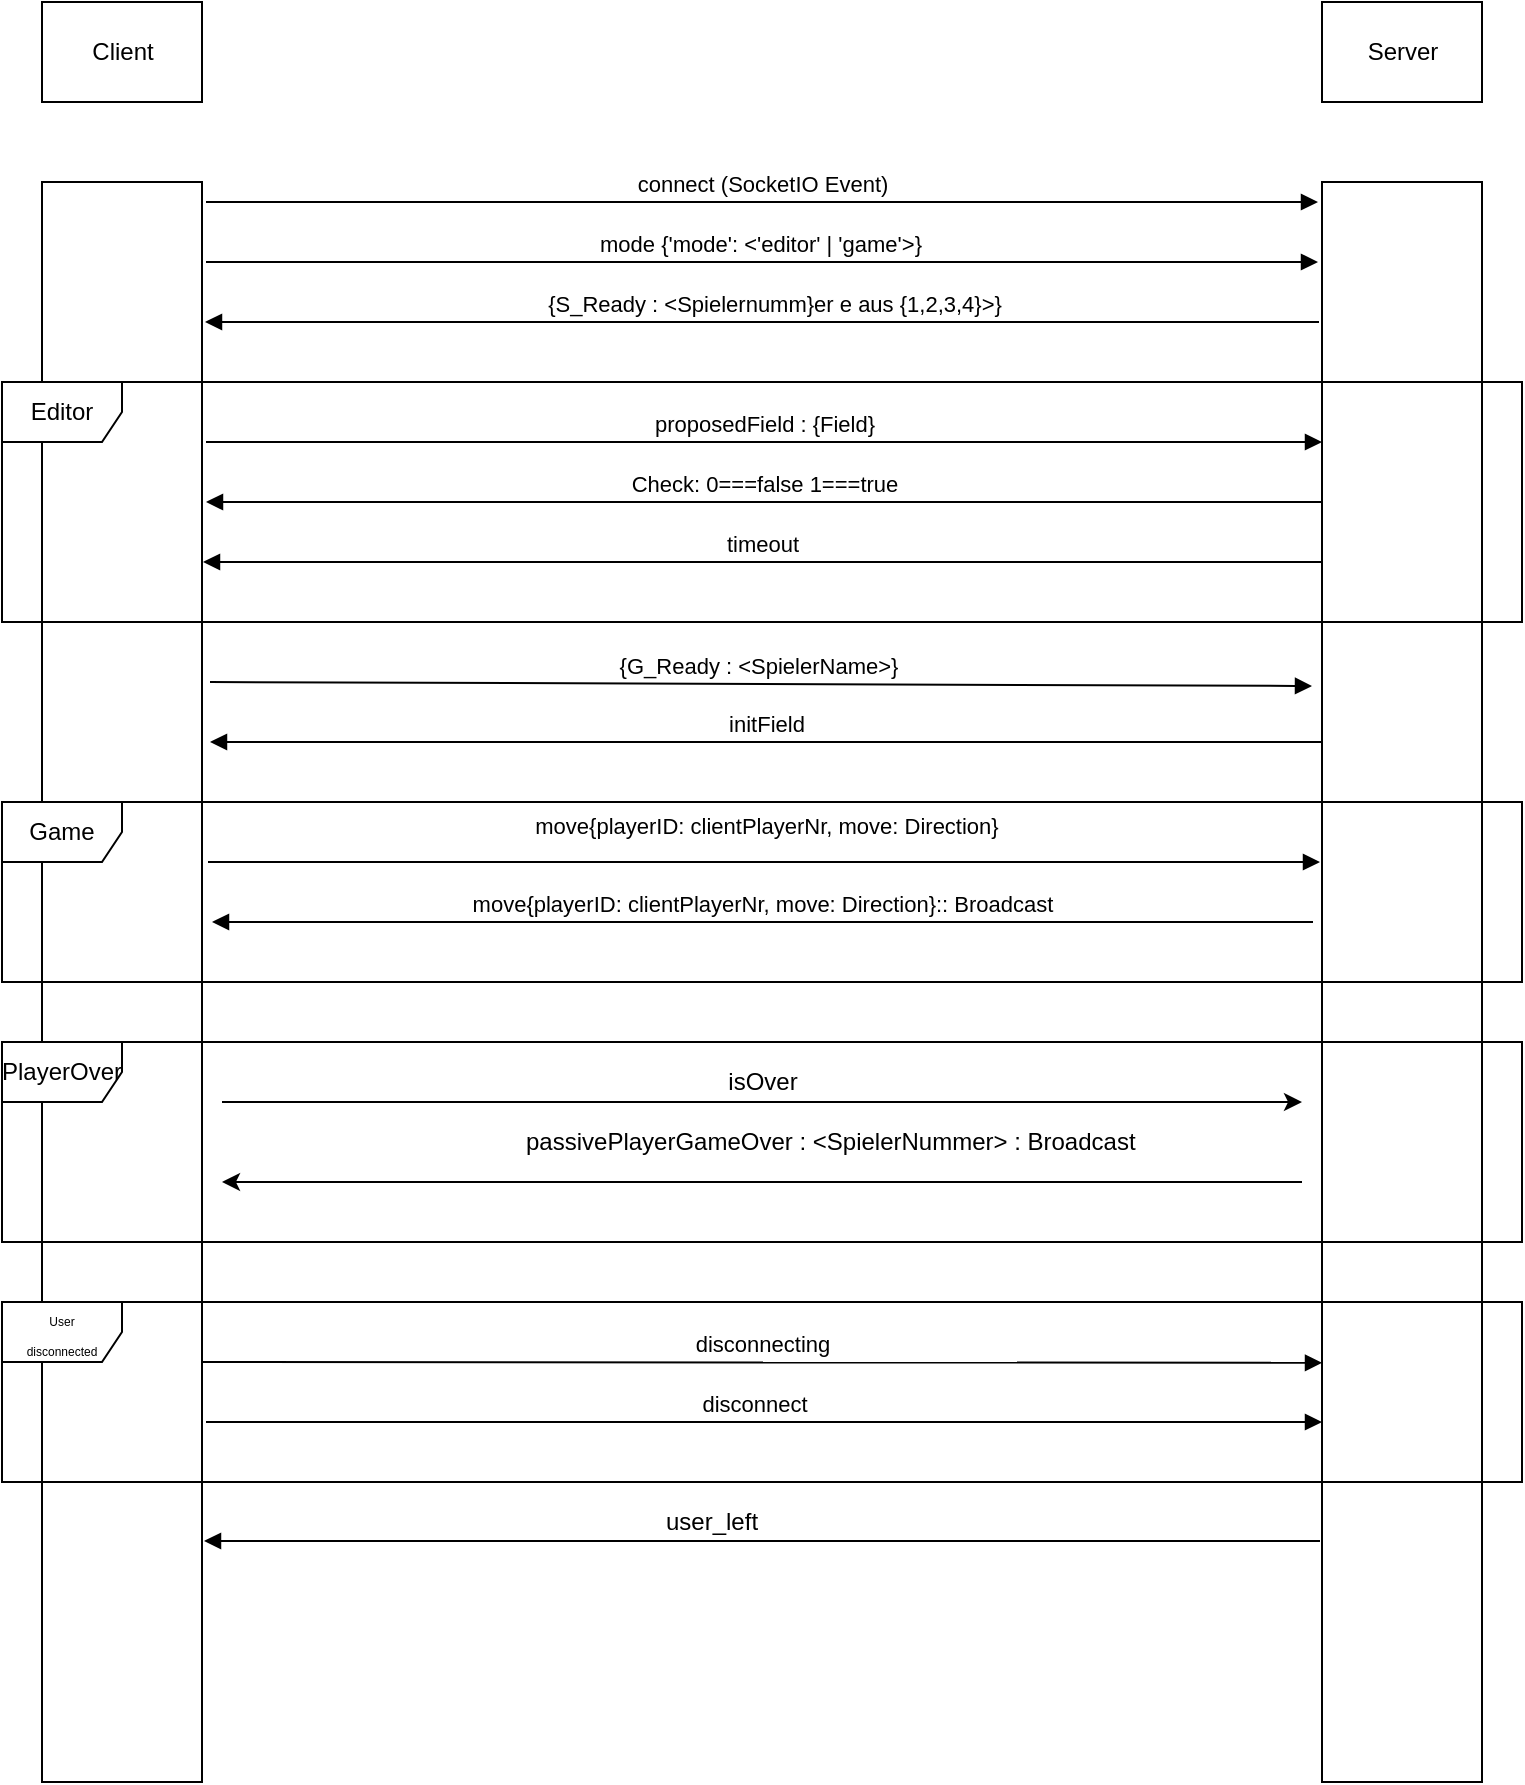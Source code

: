 <mxfile version="10.9.8" type="device"><diagram id="iof821PpGZDh8JPXJf7q" name="Page-1"><mxGraphModel dx="1422" dy="768" grid="1" gridSize="10" guides="1" tooltips="1" connect="1" arrows="1" fold="1" page="1" pageScale="1" pageWidth="850" pageHeight="1100" math="0" shadow="0"><root><mxCell id="0"/><mxCell id="1" parent="0"/><mxCell id="Int5Hc5EKw_Q776VU8_7-8" value="" style="html=1;points=[];perimeter=orthogonalPerimeter;" parent="1" vertex="1"><mxGeometry x="40" y="120" width="80" height="800" as="geometry"/></mxCell><mxCell id="Int5Hc5EKw_Q776VU8_7-9" value="" style="html=1;points=[];perimeter=orthogonalPerimeter;" parent="1" vertex="1"><mxGeometry x="680" y="120" width="80" height="800" as="geometry"/></mxCell><mxCell id="Int5Hc5EKw_Q776VU8_7-10" value="connect (SocketIO Event)" style="html=1;verticalAlign=bottom;endArrow=block;" parent="1" edge="1"><mxGeometry width="80" relative="1" as="geometry"><mxPoint x="122" y="130" as="sourcePoint"/><mxPoint x="678" y="130" as="targetPoint"/></mxGeometry></mxCell><mxCell id="Int5Hc5EKw_Q776VU8_7-16" value="{G_Ready : &amp;lt;SpielerName&amp;gt;}" style="html=1;verticalAlign=bottom;endArrow=block;" parent="1" edge="1"><mxGeometry x="-0.003" width="80" relative="1" as="geometry"><mxPoint x="124" y="370" as="sourcePoint"/><mxPoint x="675" y="372" as="targetPoint"/><mxPoint as="offset"/></mxGeometry></mxCell><mxCell id="Int5Hc5EKw_Q776VU8_7-17" value="initField" style="html=1;verticalAlign=bottom;endArrow=block;" parent="1" source="Int5Hc5EKw_Q776VU8_7-9" edge="1"><mxGeometry width="80" relative="1" as="geometry"><mxPoint x="660" y="239" as="sourcePoint"/><mxPoint x="124" y="400" as="targetPoint"/><Array as="points"/></mxGeometry></mxCell><mxCell id="Int5Hc5EKw_Q776VU8_7-19" value="move{playerID: clientPlayerNr, move: Direction}" style="html=1;verticalAlign=bottom;endArrow=block;" parent="1" edge="1"><mxGeometry x="0.002" y="9" width="80" relative="1" as="geometry"><mxPoint x="123" y="460" as="sourcePoint"/><mxPoint x="679" y="460" as="targetPoint"/><mxPoint as="offset"/></mxGeometry></mxCell><mxCell id="Int5Hc5EKw_Q776VU8_7-20" value="Client" style="html=1;" parent="1" vertex="1"><mxGeometry x="40" y="30" width="80" height="50" as="geometry"/></mxCell><mxCell id="Int5Hc5EKw_Q776VU8_7-22" value="move{playerID: clientPlayerNr, move: Direction}:: Broadcast" style="html=1;verticalAlign=bottom;endArrow=block;" parent="1" edge="1"><mxGeometry width="80" relative="1" as="geometry"><mxPoint x="675.5" y="490" as="sourcePoint"/><mxPoint x="125" y="490" as="targetPoint"/></mxGeometry></mxCell><mxCell id="Int5Hc5EKw_Q776VU8_7-23" value="" style="html=1;verticalAlign=bottom;endArrow=block;" parent="1" edge="1"><mxGeometry width="80" relative="1" as="geometry"><mxPoint x="679" y="799.5" as="sourcePoint"/><mxPoint x="121" y="799.5" as="targetPoint"/></mxGeometry></mxCell><mxCell id="Int5Hc5EKw_Q776VU8_7-24" value="user_left" style="text;html=1;resizable=0;points=[];autosize=1;align=left;verticalAlign=top;spacingTop=-4;" parent="1" vertex="1"><mxGeometry x="350" y="780" width="70" height="20" as="geometry"/></mxCell><mxCell id="Int5Hc5EKw_Q776VU8_7-26" value="Server" style="html=1;" parent="1" vertex="1"><mxGeometry x="680" y="30" width="80" height="50" as="geometry"/></mxCell><mxCell id="vSii0XwnP9D6bIZm0yGc-1" value="mode {'mode': &amp;lt;'editor' | 'game'&amp;gt;}" style="html=1;verticalAlign=bottom;endArrow=block;" parent="1" edge="1"><mxGeometry x="-0.003" width="80" relative="1" as="geometry"><mxPoint x="122" y="160" as="sourcePoint"/><mxPoint x="678" y="160" as="targetPoint"/><mxPoint as="offset"/></mxGeometry></mxCell><mxCell id="Int5Hc5EKw_Q776VU8_7-21" value="Game" style="shape=umlFrame;whiteSpace=wrap;html=1;" parent="1" vertex="1"><mxGeometry x="20" y="430" width="760" height="90" as="geometry"/></mxCell><mxCell id="vSii0XwnP9D6bIZm0yGc-2" value="{S_Ready : &amp;lt;Spielernumm}er e aus {1,2,3,4}&amp;gt;}" style="html=1;verticalAlign=bottom;endArrow=block;" parent="1" edge="1"><mxGeometry x="-0.02" width="80" relative="1" as="geometry"><mxPoint x="678.5" y="190" as="sourcePoint"/><mxPoint x="121.5" y="190" as="targetPoint"/><mxPoint as="offset"/></mxGeometry></mxCell><mxCell id="NdjXvw_WM3xn63Ln2bRB-1" value="proposedField : {Field}" style="html=1;verticalAlign=bottom;endArrow=block;" parent="1" target="Int5Hc5EKw_Q776VU8_7-9" edge="1"><mxGeometry width="80" relative="1" as="geometry"><mxPoint x="122" y="250" as="sourcePoint"/><mxPoint x="680" y="220" as="targetPoint"/></mxGeometry></mxCell><mxCell id="NdjXvw_WM3xn63Ln2bRB-2" value="Check: 0===false 1===true" style="html=1;verticalAlign=bottom;endArrow=block;" parent="1" edge="1"><mxGeometry width="80" relative="1" as="geometry"><mxPoint x="680" y="280" as="sourcePoint"/><mxPoint x="122" y="280" as="targetPoint"/></mxGeometry></mxCell><mxCell id="NdjXvw_WM3xn63Ln2bRB-3" value="&lt;div&gt;timeout&lt;/div&gt;" style="html=1;verticalAlign=bottom;endArrow=block;" parent="1" edge="1"><mxGeometry width="80" relative="1" as="geometry"><mxPoint x="680" y="310" as="sourcePoint"/><mxPoint x="120.5" y="310" as="targetPoint"/><Array as="points"/></mxGeometry></mxCell><mxCell id="NdjXvw_WM3xn63Ln2bRB-4" value="Editor" style="shape=umlFrame;whiteSpace=wrap;html=1;" parent="1" vertex="1"><mxGeometry x="20" y="220.017" width="760" height="120" as="geometry"/></mxCell><mxCell id="NdjXvw_WM3xn63Ln2bRB-5" value="disconnecting" style="html=1;verticalAlign=bottom;endArrow=block;entryX=0;entryY=0.738;entryDx=0;entryDy=0;entryPerimeter=0;" parent="1" target="Int5Hc5EKw_Q776VU8_7-9" edge="1"><mxGeometry width="80" relative="1" as="geometry"><mxPoint x="120" y="710" as="sourcePoint"/><mxPoint x="670" y="710.5" as="targetPoint"/></mxGeometry></mxCell><mxCell id="WMKSzwvJIjyx94BFbKO0-1" value="" style="endArrow=classic;html=1;" edge="1" parent="1"><mxGeometry width="50" height="50" relative="1" as="geometry"><mxPoint x="130" y="580" as="sourcePoint"/><mxPoint x="670" y="580" as="targetPoint"/></mxGeometry></mxCell><mxCell id="WMKSzwvJIjyx94BFbKO0-2" value="isOver" style="text;html=1;resizable=0;points=[];align=center;verticalAlign=middle;labelBackgroundColor=#ffffff;" vertex="1" connectable="0" parent="WMKSzwvJIjyx94BFbKO0-1"><mxGeometry x="0.067" y="1" relative="1" as="geometry"><mxPoint x="-18" y="-9" as="offset"/></mxGeometry></mxCell><mxCell id="WMKSzwvJIjyx94BFbKO0-3" value="" style="endArrow=classic;html=1;" edge="1" parent="1"><mxGeometry width="50" height="50" relative="1" as="geometry"><mxPoint x="670" y="620" as="sourcePoint"/><mxPoint x="130" y="620" as="targetPoint"/></mxGeometry></mxCell><mxCell id="WMKSzwvJIjyx94BFbKO0-4" value="passivePlayerGameOver : &amp;lt;SpielerNummer&amp;gt; : Broadcast" style="text;html=1;resizable=0;points=[];autosize=1;align=left;verticalAlign=top;spacingTop=-4;" vertex="1" parent="1"><mxGeometry x="280" y="590" width="370" height="20" as="geometry"/></mxCell><mxCell id="Int5Hc5EKw_Q776VU8_7-25" value="&lt;div&gt;&lt;font style=&quot;font-size: 6px&quot;&gt;User&lt;/font&gt;&lt;/div&gt;&lt;div&gt;&lt;font style=&quot;font-size: 6px&quot;&gt;disconnected&lt;/font&gt;&lt;/div&gt;" style="shape=umlFrame;whiteSpace=wrap;html=1;" parent="1" vertex="1"><mxGeometry x="20" y="680" width="760" height="90" as="geometry"/></mxCell><mxCell id="WMKSzwvJIjyx94BFbKO0-5" value="disconnect" style="html=1;verticalAlign=bottom;endArrow=block;exitX=1.025;exitY=0.775;exitDx=0;exitDy=0;exitPerimeter=0;" edge="1" parent="1" source="Int5Hc5EKw_Q776VU8_7-8" target="Int5Hc5EKw_Q776VU8_7-9"><mxGeometry x="-0.018" width="80" relative="1" as="geometry"><mxPoint x="130" y="740" as="sourcePoint"/><mxPoint x="650" y="740" as="targetPoint"/><mxPoint as="offset"/></mxGeometry></mxCell><mxCell id="WMKSzwvJIjyx94BFbKO0-7" value="PlayerOver" style="shape=umlFrame;whiteSpace=wrap;html=1;" vertex="1" parent="1"><mxGeometry x="20" y="550" width="760" height="100" as="geometry"/></mxCell></root></mxGraphModel></diagram></mxfile>